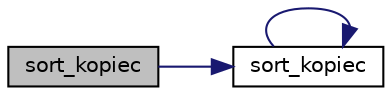 digraph G
{
  edge [fontname="Helvetica",fontsize="10",labelfontname="Helvetica",labelfontsize="10"];
  node [fontname="Helvetica",fontsize="10",shape=record];
  rankdir="LR";
  Node1 [label="sort_kopiec",height=0.2,width=0.4,color="black", fillcolor="grey75", style="filled" fontcolor="black"];
  Node1 -> Node2 [color="midnightblue",fontsize="10",style="solid"];
  Node2 [label="sort_kopiec",height=0.2,width=0.4,color="black", fillcolor="white", style="filled",URL="$sortowanie_8hh.html#aecf7222db9a72738cf5ccc3fd1bec85e",tooltip="Realizuje sortowanie przez scalanie."];
  Node2 -> Node2 [color="midnightblue",fontsize="10",style="solid"];
}
